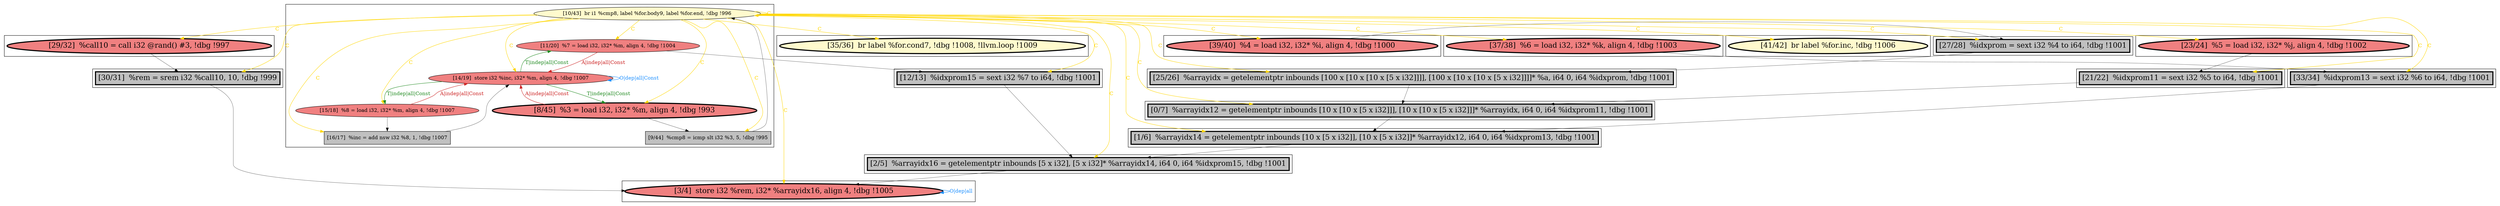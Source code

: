 
digraph G {



node443->node426 [style=solid,color=gold,label="C",penwidth=1.0,fontcolor=gold ]
node442->node438 [style=solid,color=firebrick3,label="A|indep|all|Const",penwidth=1.0,fontcolor=firebrick3 ]
node443->node440 [style=solid,color=gold,label="C",penwidth=1.0,fontcolor=gold ]
node438->node441 [style=solid,color=forestgreen,label="T|indep|all|Const",penwidth=1.0,fontcolor=forestgreen ]
node441->node438 [style=solid,color=firebrick3,label="A|indep|all|Const",penwidth=1.0,fontcolor=firebrick3 ]
node438->node438 [style=solid,color=dodgerblue,label="O|dep|all|Const",penwidth=1.0,fontcolor=dodgerblue ]
node443->node434 [style=solid,color=gold,label="C",penwidth=1.0,fontcolor=gold ]
node441->node444 [style=solid,color=black,label="",penwidth=0.5,fontcolor=black ]
node425->node425 [style=solid,color=dodgerblue,label="O|dep|all",penwidth=1.0,fontcolor=dodgerblue ]
node443->node424 [style=solid,color=gold,label="C",penwidth=1.0,fontcolor=gold ]
node434->node429 [style=solid,color=black,label="",penwidth=0.5,fontcolor=black ]
node426->node435 [style=solid,color=black,label="",penwidth=0.5,fontcolor=black ]
node435->node433 [style=solid,color=black,label="",penwidth=0.5,fontcolor=black ]
node443->node441 [style=solid,color=gold,label="C",penwidth=1.0,fontcolor=gold ]
node423->node445 [style=solid,color=black,label="",penwidth=0.5,fontcolor=black ]
node443->node431 [style=solid,color=gold,label="C",penwidth=1.0,fontcolor=gold ]
node431->node426 [style=solid,color=black,label="",penwidth=0.5,fontcolor=black ]
node443->node433 [style=solid,color=gold,label="C",penwidth=1.0,fontcolor=gold ]
node428->node423 [style=solid,color=black,label="",penwidth=0.5,fontcolor=black ]
node443->node432 [style=solid,color=gold,label="C",penwidth=1.0,fontcolor=gold ]
node429->node425 [style=solid,color=black,label="",penwidth=0.5,fontcolor=black ]
node427->node425 [style=solid,color=black,label="",penwidth=0.5,fontcolor=black ]
node438->node442 [style=solid,color=forestgreen,label="T|indep|all|Const",penwidth=1.0,fontcolor=forestgreen ]
node443->node430 [style=solid,color=gold,label="C",penwidth=1.0,fontcolor=gold ]
node437->node433 [style=solid,color=black,label="",penwidth=0.5,fontcolor=black ]
node440->node438 [style=solid,color=firebrick3,label="A|indep|all|Const",penwidth=1.0,fontcolor=firebrick3 ]
node443->node423 [style=solid,color=gold,label="C",penwidth=1.0,fontcolor=gold ]
node443->node442 [style=solid,color=gold,label="C",penwidth=1.0,fontcolor=gold ]
node443->node443 [style=solid,color=gold,label="C",penwidth=1.0,fontcolor=gold ]
node443->node445 [style=solid,color=gold,label="C",penwidth=1.0,fontcolor=gold ]
node433->node445 [style=solid,color=black,label="",penwidth=0.5,fontcolor=black ]
node443->node428 [style=solid,color=gold,label="C",penwidth=1.0,fontcolor=gold ]
node443->node436 [style=solid,color=gold,label="C",penwidth=1.0,fontcolor=gold ]
node443->node425 [style=solid,color=gold,label="C",penwidth=1.0,fontcolor=gold ]
node442->node430 [style=solid,color=black,label="",penwidth=0.5,fontcolor=black ]
node445->node427 [style=solid,color=black,label="",penwidth=0.5,fontcolor=black ]
node436->node437 [style=solid,color=black,label="",penwidth=0.5,fontcolor=black ]
node440->node439 [style=solid,color=black,label="",penwidth=0.5,fontcolor=black ]
node443->node439 [style=solid,color=gold,label="C",penwidth=1.0,fontcolor=gold ]
node430->node427 [style=solid,color=black,label="",penwidth=0.5,fontcolor=black ]
node444->node443 [style=solid,color=black,label="",penwidth=0.5,fontcolor=black ]
node443->node437 [style=solid,color=gold,label="C",penwidth=1.0,fontcolor=gold ]
node443->node444 [style=solid,color=gold,label="C",penwidth=1.0,fontcolor=gold ]
node443->node435 [style=solid,color=gold,label="C",penwidth=1.0,fontcolor=gold ]
node443->node427 [style=solid,color=gold,label="C",penwidth=1.0,fontcolor=gold ]
node439->node438 [style=solid,color=black,label="",penwidth=0.5,fontcolor=black ]
node438->node440 [style=solid,color=forestgreen,label="T|indep|all|Const",penwidth=1.0,fontcolor=forestgreen ]
node443->node429 [style=solid,color=gold,label="C",penwidth=1.0,fontcolor=gold ]
node443->node438 [style=solid,color=gold,label="C",penwidth=1.0,fontcolor=gold ]


subgraph cluster16 {


node445 [penwidth=3.0,fontsize=20,fillcolor=grey,label="[1/6]  %arrayidx14 = getelementptr inbounds [10 x [5 x i32]], [10 x [5 x i32]]* %arrayidx12, i64 0, i64 %idxprom13, !dbg !1001",shape=rectangle,style=filled ]



}

subgraph cluster4 {


node427 [penwidth=3.0,fontsize=20,fillcolor=grey,label="[2/5]  %arrayidx16 = getelementptr inbounds [5 x i32], [5 x i32]* %arrayidx14, i64 0, i64 %idxprom15, !dbg !1001",shape=rectangle,style=filled ]



}

subgraph cluster3 {


node426 [penwidth=3.0,fontsize=20,fillcolor=grey,label="[27/28]  %idxprom = sext i32 %4 to i64, !dbg !1001",shape=rectangle,style=filled ]



}

subgraph cluster2 {


node425 [penwidth=3.0,fontsize=20,fillcolor=lightcoral,label="[3/4]  store i32 %rem, i32* %arrayidx16, align 4, !dbg !1005",shape=ellipse,style=filled ]



}

subgraph cluster1 {


node424 [penwidth=3.0,fontsize=20,fillcolor=lemonchiffon,label="[35/36]  br label %for.cond7, !dbg !1008, !llvm.loop !1009",shape=ellipse,style=filled ]



}

subgraph cluster12 {


node435 [penwidth=3.0,fontsize=20,fillcolor=grey,label="[25/26]  %arrayidx = getelementptr inbounds [100 x [10 x [10 x [5 x i32]]]], [100 x [10 x [10 x [5 x i32]]]]* %a, i64 0, i64 %idxprom, !dbg !1001",shape=rectangle,style=filled ]



}

subgraph cluster5 {


node428 [penwidth=3.0,fontsize=20,fillcolor=lightcoral,label="[37/38]  %6 = load i32, i32* %k, align 4, !dbg !1003",shape=ellipse,style=filled ]



}

subgraph cluster0 {


node423 [penwidth=3.0,fontsize=20,fillcolor=grey,label="[33/34]  %idxprom13 = sext i32 %6 to i64, !dbg !1001",shape=rectangle,style=filled ]



}

subgraph cluster6 {


node429 [penwidth=3.0,fontsize=20,fillcolor=grey,label="[30/31]  %rem = srem i32 %call10, 10, !dbg !999",shape=rectangle,style=filled ]



}

subgraph cluster14 {


node437 [penwidth=3.0,fontsize=20,fillcolor=grey,label="[21/22]  %idxprom11 = sext i32 %5 to i64, !dbg !1001",shape=rectangle,style=filled ]



}

subgraph cluster7 {


node430 [penwidth=3.0,fontsize=20,fillcolor=grey,label="[12/13]  %idxprom15 = sext i32 %7 to i64, !dbg !1001",shape=rectangle,style=filled ]



}

subgraph cluster8 {


node431 [penwidth=3.0,fontsize=20,fillcolor=lightcoral,label="[39/40]  %4 = load i32, i32* %i, align 4, !dbg !1000",shape=ellipse,style=filled ]



}

subgraph cluster9 {


node432 [penwidth=3.0,fontsize=20,fillcolor=lemonchiffon,label="[41/42]  br label %for.inc, !dbg !1006",shape=ellipse,style=filled ]



}

subgraph cluster10 {


node433 [penwidth=3.0,fontsize=20,fillcolor=grey,label="[0/7]  %arrayidx12 = getelementptr inbounds [10 x [10 x [5 x i32]]], [10 x [10 x [5 x i32]]]* %arrayidx, i64 0, i64 %idxprom11, !dbg !1001",shape=rectangle,style=filled ]



}

subgraph cluster11 {


node434 [penwidth=3.0,fontsize=20,fillcolor=lightcoral,label="[29/32]  %call10 = call i32 @rand() #3, !dbg !997",shape=ellipse,style=filled ]



}

subgraph cluster13 {


node436 [penwidth=3.0,fontsize=20,fillcolor=lightcoral,label="[23/24]  %5 = load i32, i32* %j, align 4, !dbg !1002",shape=ellipse,style=filled ]



}

subgraph cluster15 {


node443 [fillcolor=lemonchiffon,label="[10/43]  br i1 %cmp8, label %for.body9, label %for.end, !dbg !996",shape=ellipse,style=filled ]
node438 [fillcolor=lightcoral,label="[14/19]  store i32 %inc, i32* %m, align 4, !dbg !1007",shape=ellipse,style=filled ]
node439 [fillcolor=grey,label="[16/17]  %inc = add nsw i32 %8, 1, !dbg !1007",shape=rectangle,style=filled ]
node440 [fillcolor=lightcoral,label="[15/18]  %8 = load i32, i32* %m, align 4, !dbg !1007",shape=ellipse,style=filled ]
node441 [penwidth=3.0,fontsize=20,fillcolor=lightcoral,label="[8/45]  %3 = load i32, i32* %m, align 4, !dbg !993",shape=ellipse,style=filled ]
node444 [fillcolor=grey,label="[9/44]  %cmp8 = icmp slt i32 %3, 5, !dbg !995",shape=rectangle,style=filled ]
node442 [fillcolor=lightcoral,label="[11/20]  %7 = load i32, i32* %m, align 4, !dbg !1004",shape=ellipse,style=filled ]



}

}
